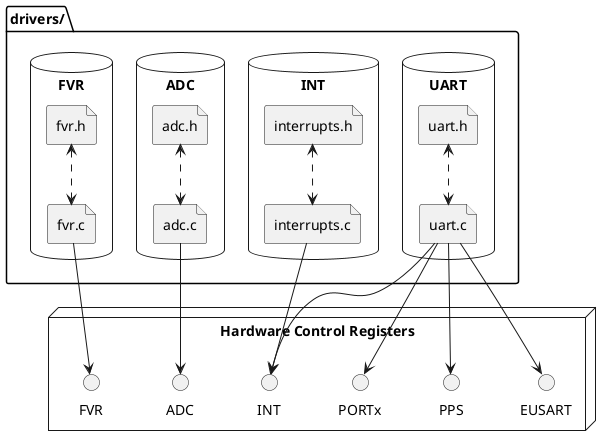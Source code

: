 @startuml driver-components
skinparam componentStyle rectangle

' These are our low-level hardware driver components.
' They communicate directly with the hardware control registers.
folder "drivers/" as devicedrivers {
    database "UART" as uartdriver {
        file uart.h
        file uart.c
        uart.h <..> uart.c
    }

    database "INT" as intdriver {
        file interrupts.h
        file interrupts.c
        interrupts.h <..> interrupts.c
    }

    database "ADC" as adcdriver {
        file adc.h
        file adc.c
        adc.h <..> adc.c
    }

    database "FVR" as fvrdriver {
        file fvr.h
        file fvr.c
        fvr.h <..> fvr.c
    }
}

' These represent the control registers on the PIC
node "Hardware Control Registers" {
    () EUSART
    () PPS
    () INT
    () PORTx
    () FVR
    () ADC
}

' Relationship between the device drivers and the hardware control registers.
uart.c --> PORTx
uart.c --> PPS
uart.c --> EUSART
uart.c --> INT

interrupts.c --> INT

fvr.c --> FVR

adc.c --> ADC

@enduml